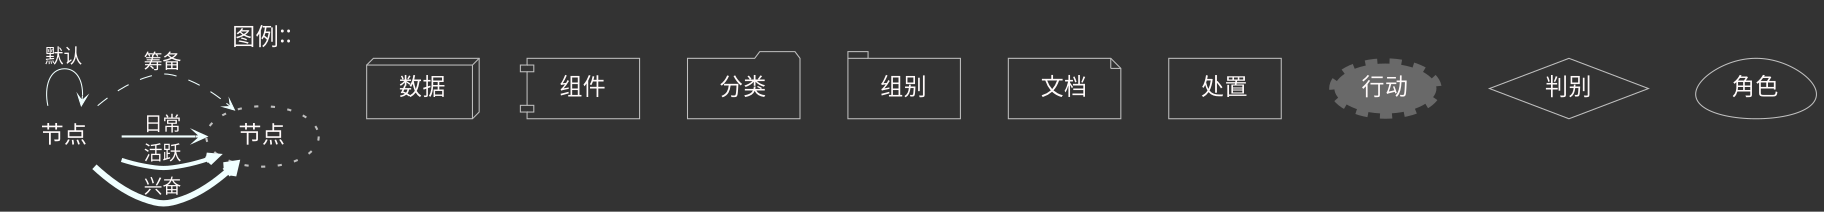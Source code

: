 digraph zoomquiet_org_idx_legend {
    /*生成命令:
$ dot -Tjpeg zoomquiet_org_idx_legend.dot -o zoomquiet_org_idx_legend.jpg
    全局设定
    */
    graph [label=""
        ,fontsize=10.0,fontcolor=snow
        , fontname="NotoSansHans-Light.otf"
        ,labeljust="l",labelloc="t",center=1
        ,ranksep=0.3,center=1,ratio=compress
        ,rankdir=LR
        ,bgcolor="#333333"
        ];

    node[fontsize=11.0,height=0.4
        , fontname="NotoSansHans-Light.otf"
        ,style="filled,setlinewidth(0.5)",fillcolor="#333333",color=gray,fontcolor=snow
        ,shape=plaintext
        ];

    edge [color=snow,fontsize=9.0,fontcolor=snow
        , fontname="NotoSansHans-Light.otf"
        ,arrowsize=0.5,arrowhead=vee,arrowtail=none
        ,style="setlinewidth(0.5)"
        ];

    /*图元声明
    start       [label="流程开始/结束",shape=point];
    end         [label="",shape=doublecircle,fillcolor=red];

    box         [label="实体/对象",shape=box];
    ellipse     [label="行动/节点",shape=ellipse];
    egg         [label="用户/人物",shape=egg];
    plaintext   [label="状态/属性",shape=plaintext,fillcolor=whitesmoke];
    diamond     [label="判别",shape=diamond];
    note        [label="注释",shape=note];
    tab         [label="目录/模块",shape=tab];
    db          [label="数据库",shape=box3d];
    component   [label="主机/组件",shape=component];
  ,style="rounded,dotted"];
    */
    box         [label="处置",shape=box];
    act [label="行动",shape=ellipse,style="filled,dashed,setlinewidth(5)"
        ,color="#333333",fillcolor=dimgray];
    egg         [label="角色",shape=egg];
    diamond     [label="判别",shape=diamond];
    note        [label="文档",shape=note];
    db          [label="数据",shape=box3d];
    component   [label="组件",shape=component];
    tab         [label="组别",shape=tab];
    class       [label="分类",shape=folder];

    title       [label="图例::"];
    nodeA       [label="节点",];
    nodeB       [label="节点",shape=ellipse,style="dotted"];

    nodeA->nodeA [label="默认",color=azure];
    nodeA->nodeB [label="筹备",color=azure,style="dashed,setlinewidth(0.5)"];
    nodeA->nodeB [label="日常",color=azure,style="setlinewidth(1)"];
    nodeA->nodeB [label="活跃",color=azure,style="setlinewidth(2)"];
    nodeA->nodeB [label="兴奋",color=azure,style="setlinewidth(3)"];

    edge [style=invis];
    title->db;
    nodeB->db->component->class->tab->note->box->act->diamond->egg;
}
